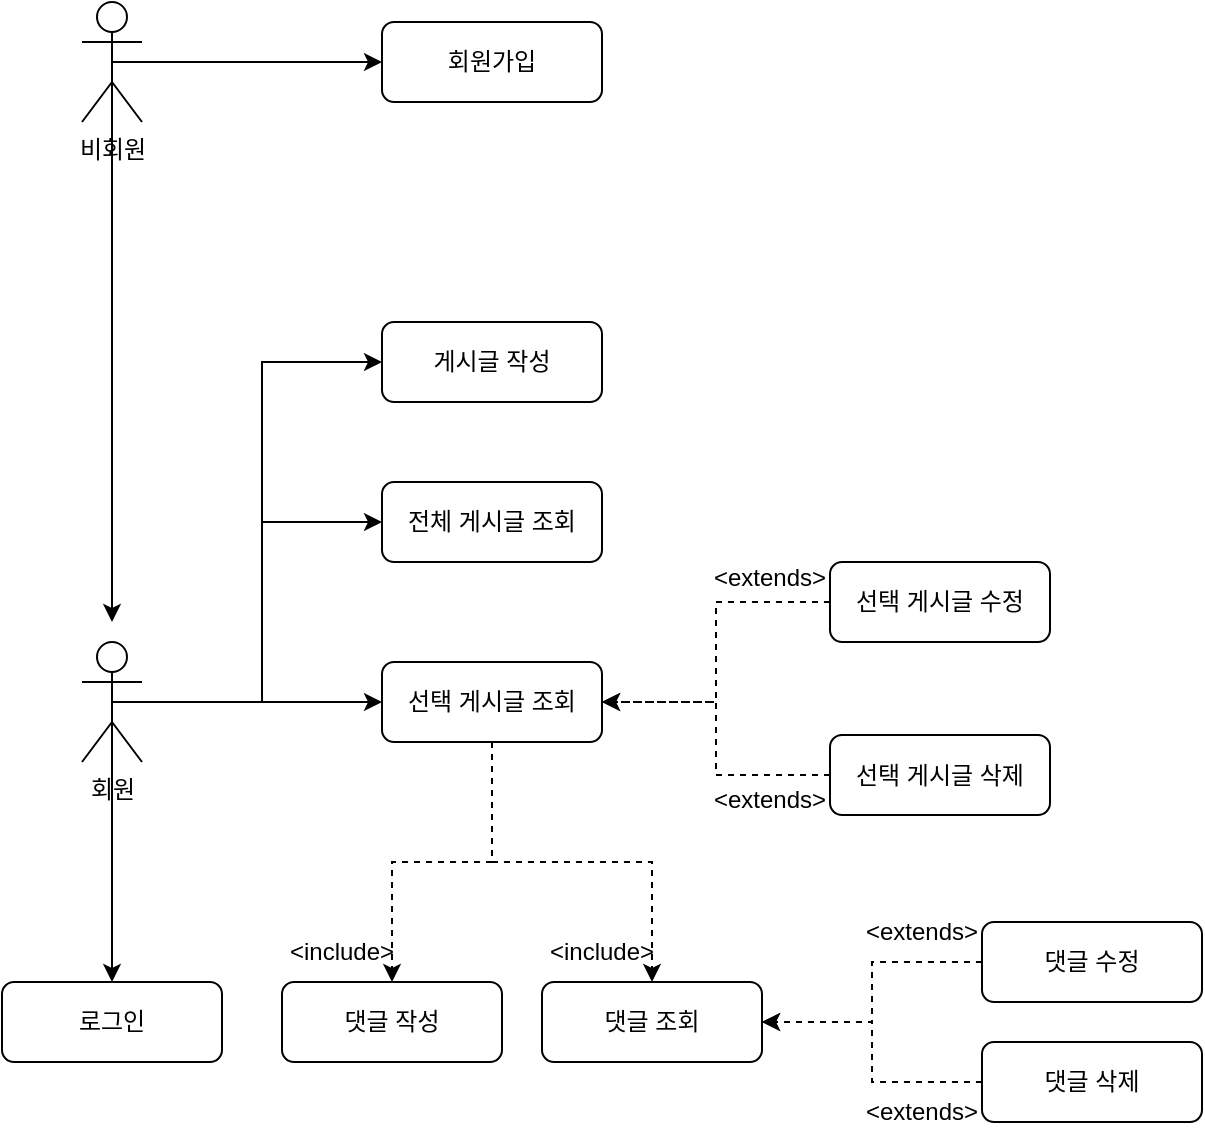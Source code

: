 <mxfile version="24.8.4">
  <diagram id="C5RBs43oDa-KdzZeNtuy" name="Page-1">
    <mxGraphModel dx="1242" dy="785" grid="1" gridSize="10" guides="1" tooltips="1" connect="1" arrows="1" fold="1" page="1" pageScale="1" pageWidth="827" pageHeight="1169" math="0" shadow="0">
      <root>
        <mxCell id="WIyWlLk6GJQsqaUBKTNV-0" />
        <mxCell id="WIyWlLk6GJQsqaUBKTNV-1" parent="WIyWlLk6GJQsqaUBKTNV-0" />
        <mxCell id="j2gXQujpd4SuEo7q7hQ5-22" style="edgeStyle=orthogonalEdgeStyle;rounded=0;orthogonalLoop=1;jettySize=auto;html=1;exitX=0.5;exitY=0.5;exitDx=0;exitDy=0;exitPerimeter=0;" edge="1" parent="WIyWlLk6GJQsqaUBKTNV-1" source="j2gXQujpd4SuEo7q7hQ5-0" target="j2gXQujpd4SuEo7q7hQ5-4">
          <mxGeometry relative="1" as="geometry" />
        </mxCell>
        <mxCell id="j2gXQujpd4SuEo7q7hQ5-30" style="edgeStyle=orthogonalEdgeStyle;rounded=0;orthogonalLoop=1;jettySize=auto;html=1;exitX=0.5;exitY=0.5;exitDx=0;exitDy=0;exitPerimeter=0;" edge="1" parent="WIyWlLk6GJQsqaUBKTNV-1" source="j2gXQujpd4SuEo7q7hQ5-0">
          <mxGeometry relative="1" as="geometry">
            <mxPoint x="125" y="400" as="targetPoint" />
          </mxGeometry>
        </mxCell>
        <mxCell id="j2gXQujpd4SuEo7q7hQ5-0" value="비회원" style="shape=umlActor;verticalLabelPosition=bottom;verticalAlign=top;html=1;outlineConnect=0;" vertex="1" parent="WIyWlLk6GJQsqaUBKTNV-1">
          <mxGeometry x="110" y="90" width="30" height="60" as="geometry" />
        </mxCell>
        <mxCell id="j2gXQujpd4SuEo7q7hQ5-25" style="edgeStyle=orthogonalEdgeStyle;rounded=0;orthogonalLoop=1;jettySize=auto;html=1;exitX=0.5;exitY=0.5;exitDx=0;exitDy=0;exitPerimeter=0;entryX=0;entryY=0.5;entryDx=0;entryDy=0;" edge="1" parent="WIyWlLk6GJQsqaUBKTNV-1" source="j2gXQujpd4SuEo7q7hQ5-3" target="j2gXQujpd4SuEo7q7hQ5-9">
          <mxGeometry relative="1" as="geometry" />
        </mxCell>
        <mxCell id="j2gXQujpd4SuEo7q7hQ5-26" style="edgeStyle=orthogonalEdgeStyle;rounded=0;orthogonalLoop=1;jettySize=auto;html=1;exitX=0.5;exitY=0.5;exitDx=0;exitDy=0;exitPerimeter=0;entryX=0;entryY=0.5;entryDx=0;entryDy=0;" edge="1" parent="WIyWlLk6GJQsqaUBKTNV-1" source="j2gXQujpd4SuEo7q7hQ5-3" target="j2gXQujpd4SuEo7q7hQ5-11">
          <mxGeometry relative="1" as="geometry" />
        </mxCell>
        <mxCell id="j2gXQujpd4SuEo7q7hQ5-27" style="edgeStyle=orthogonalEdgeStyle;rounded=0;orthogonalLoop=1;jettySize=auto;html=1;exitX=0.5;exitY=0.5;exitDx=0;exitDy=0;exitPerimeter=0;entryX=0;entryY=0.5;entryDx=0;entryDy=0;" edge="1" parent="WIyWlLk6GJQsqaUBKTNV-1" source="j2gXQujpd4SuEo7q7hQ5-3" target="j2gXQujpd4SuEo7q7hQ5-10">
          <mxGeometry relative="1" as="geometry" />
        </mxCell>
        <mxCell id="j2gXQujpd4SuEo7q7hQ5-31" style="edgeStyle=orthogonalEdgeStyle;rounded=0;orthogonalLoop=1;jettySize=auto;html=1;exitX=0.5;exitY=0.5;exitDx=0;exitDy=0;exitPerimeter=0;entryX=0.5;entryY=0;entryDx=0;entryDy=0;" edge="1" parent="WIyWlLk6GJQsqaUBKTNV-1" source="j2gXQujpd4SuEo7q7hQ5-3" target="j2gXQujpd4SuEo7q7hQ5-5">
          <mxGeometry relative="1" as="geometry" />
        </mxCell>
        <mxCell id="j2gXQujpd4SuEo7q7hQ5-3" value="회원" style="shape=umlActor;verticalLabelPosition=bottom;verticalAlign=top;html=1;outlineConnect=0;" vertex="1" parent="WIyWlLk6GJQsqaUBKTNV-1">
          <mxGeometry x="110" y="410" width="30" height="60" as="geometry" />
        </mxCell>
        <mxCell id="j2gXQujpd4SuEo7q7hQ5-4" value="회원가입" style="rounded=1;whiteSpace=wrap;html=1;" vertex="1" parent="WIyWlLk6GJQsqaUBKTNV-1">
          <mxGeometry x="260" y="100" width="110" height="40" as="geometry" />
        </mxCell>
        <mxCell id="j2gXQujpd4SuEo7q7hQ5-5" value="로그인" style="rounded=1;whiteSpace=wrap;html=1;" vertex="1" parent="WIyWlLk6GJQsqaUBKTNV-1">
          <mxGeometry x="70" y="580" width="110" height="40" as="geometry" />
        </mxCell>
        <mxCell id="j2gXQujpd4SuEo7q7hQ5-9" value="게시글 작성" style="rounded=1;whiteSpace=wrap;html=1;" vertex="1" parent="WIyWlLk6GJQsqaUBKTNV-1">
          <mxGeometry x="260" y="250" width="110" height="40" as="geometry" />
        </mxCell>
        <mxCell id="j2gXQujpd4SuEo7q7hQ5-49" style="edgeStyle=orthogonalEdgeStyle;rounded=0;orthogonalLoop=1;jettySize=auto;html=1;exitX=0.5;exitY=1;exitDx=0;exitDy=0;entryX=0.5;entryY=0;entryDx=0;entryDy=0;dashed=1;" edge="1" parent="WIyWlLk6GJQsqaUBKTNV-1" source="j2gXQujpd4SuEo7q7hQ5-10" target="j2gXQujpd4SuEo7q7hQ5-16">
          <mxGeometry relative="1" as="geometry" />
        </mxCell>
        <mxCell id="j2gXQujpd4SuEo7q7hQ5-52" style="edgeStyle=orthogonalEdgeStyle;rounded=0;orthogonalLoop=1;jettySize=auto;html=1;exitX=0.5;exitY=1;exitDx=0;exitDy=0;entryX=0.5;entryY=0;entryDx=0;entryDy=0;dashed=1;" edge="1" parent="WIyWlLk6GJQsqaUBKTNV-1" source="j2gXQujpd4SuEo7q7hQ5-10" target="j2gXQujpd4SuEo7q7hQ5-51">
          <mxGeometry relative="1" as="geometry" />
        </mxCell>
        <mxCell id="j2gXQujpd4SuEo7q7hQ5-10" value="선택 게시글 조회" style="rounded=1;whiteSpace=wrap;html=1;" vertex="1" parent="WIyWlLk6GJQsqaUBKTNV-1">
          <mxGeometry x="260" y="420" width="110" height="40" as="geometry" />
        </mxCell>
        <mxCell id="j2gXQujpd4SuEo7q7hQ5-11" value="전체 게시글 조회" style="rounded=1;whiteSpace=wrap;html=1;" vertex="1" parent="WIyWlLk6GJQsqaUBKTNV-1">
          <mxGeometry x="260" y="330" width="110" height="40" as="geometry" />
        </mxCell>
        <mxCell id="j2gXQujpd4SuEo7q7hQ5-36" style="edgeStyle=orthogonalEdgeStyle;rounded=0;orthogonalLoop=1;jettySize=auto;html=1;exitX=0;exitY=0.5;exitDx=0;exitDy=0;entryX=1;entryY=0.5;entryDx=0;entryDy=0;dashed=1;" edge="1" parent="WIyWlLk6GJQsqaUBKTNV-1" source="j2gXQujpd4SuEo7q7hQ5-12" target="j2gXQujpd4SuEo7q7hQ5-10">
          <mxGeometry relative="1" as="geometry" />
        </mxCell>
        <mxCell id="j2gXQujpd4SuEo7q7hQ5-38" style="edgeStyle=orthogonalEdgeStyle;rounded=0;orthogonalLoop=1;jettySize=auto;html=1;exitX=0;exitY=0.5;exitDx=0;exitDy=0;entryX=1;entryY=0.5;entryDx=0;entryDy=0;dashed=1;" edge="1" parent="WIyWlLk6GJQsqaUBKTNV-1" source="j2gXQujpd4SuEo7q7hQ5-13" target="j2gXQujpd4SuEo7q7hQ5-10">
          <mxGeometry relative="1" as="geometry" />
        </mxCell>
        <mxCell id="j2gXQujpd4SuEo7q7hQ5-56" style="edgeStyle=orthogonalEdgeStyle;rounded=0;orthogonalLoop=1;jettySize=auto;html=1;exitX=0;exitY=0.5;exitDx=0;exitDy=0;entryX=1;entryY=0.5;entryDx=0;entryDy=0;dashed=1;" edge="1" parent="WIyWlLk6GJQsqaUBKTNV-1" source="j2gXQujpd4SuEo7q7hQ5-14" target="j2gXQujpd4SuEo7q7hQ5-51">
          <mxGeometry relative="1" as="geometry" />
        </mxCell>
        <mxCell id="j2gXQujpd4SuEo7q7hQ5-14" value="댓글 삭제" style="rounded=1;whiteSpace=wrap;html=1;" vertex="1" parent="WIyWlLk6GJQsqaUBKTNV-1">
          <mxGeometry x="560" y="610" width="110" height="40" as="geometry" />
        </mxCell>
        <mxCell id="j2gXQujpd4SuEo7q7hQ5-55" style="edgeStyle=orthogonalEdgeStyle;rounded=0;orthogonalLoop=1;jettySize=auto;html=1;exitX=0;exitY=0.5;exitDx=0;exitDy=0;entryX=1;entryY=0.5;entryDx=0;entryDy=0;dashed=1;" edge="1" parent="WIyWlLk6GJQsqaUBKTNV-1" source="j2gXQujpd4SuEo7q7hQ5-15" target="j2gXQujpd4SuEo7q7hQ5-51">
          <mxGeometry relative="1" as="geometry" />
        </mxCell>
        <mxCell id="j2gXQujpd4SuEo7q7hQ5-15" value="댓글 수정" style="rounded=1;whiteSpace=wrap;html=1;" vertex="1" parent="WIyWlLk6GJQsqaUBKTNV-1">
          <mxGeometry x="560" y="550" width="110" height="40" as="geometry" />
        </mxCell>
        <mxCell id="j2gXQujpd4SuEo7q7hQ5-16" value="댓글 작성" style="rounded=1;whiteSpace=wrap;html=1;" vertex="1" parent="WIyWlLk6GJQsqaUBKTNV-1">
          <mxGeometry x="210" y="580" width="110" height="40" as="geometry" />
        </mxCell>
        <mxCell id="j2gXQujpd4SuEo7q7hQ5-44" value="&amp;lt;extends&amp;gt;" style="text;html=1;align=center;verticalAlign=middle;whiteSpace=wrap;rounded=0;" vertex="1" parent="WIyWlLk6GJQsqaUBKTNV-1">
          <mxGeometry x="500" y="540" width="60" height="30" as="geometry" />
        </mxCell>
        <mxCell id="j2gXQujpd4SuEo7q7hQ5-45" value="&amp;lt;extends&amp;gt;" style="text;html=1;align=center;verticalAlign=middle;whiteSpace=wrap;rounded=0;" vertex="1" parent="WIyWlLk6GJQsqaUBKTNV-1">
          <mxGeometry x="500" y="630" width="60" height="30" as="geometry" />
        </mxCell>
        <mxCell id="j2gXQujpd4SuEo7q7hQ5-50" value="&amp;lt;include&lt;span style=&quot;background-color: initial;&quot;&gt;&amp;gt;&lt;/span&gt;" style="text;html=1;align=center;verticalAlign=middle;whiteSpace=wrap;rounded=0;" vertex="1" parent="WIyWlLk6GJQsqaUBKTNV-1">
          <mxGeometry x="210" y="550" width="60" height="30" as="geometry" />
        </mxCell>
        <mxCell id="j2gXQujpd4SuEo7q7hQ5-13" value="선택 게시글 삭제" style="rounded=1;whiteSpace=wrap;html=1;" vertex="1" parent="WIyWlLk6GJQsqaUBKTNV-1">
          <mxGeometry x="484" y="456.5" width="110" height="40" as="geometry" />
        </mxCell>
        <mxCell id="j2gXQujpd4SuEo7q7hQ5-41" value="&amp;lt;extends&amp;gt;" style="text;html=1;align=center;verticalAlign=middle;whiteSpace=wrap;rounded=0;" vertex="1" parent="WIyWlLk6GJQsqaUBKTNV-1">
          <mxGeometry x="424" y="473.5" width="60" height="30" as="geometry" />
        </mxCell>
        <mxCell id="j2gXQujpd4SuEo7q7hQ5-12" value="선택 게시글 수정" style="rounded=1;whiteSpace=wrap;html=1;" vertex="1" parent="WIyWlLk6GJQsqaUBKTNV-1">
          <mxGeometry x="484" y="370" width="110" height="40" as="geometry" />
        </mxCell>
        <mxCell id="j2gXQujpd4SuEo7q7hQ5-40" value="&amp;lt;extends&amp;gt;" style="text;html=1;align=center;verticalAlign=middle;whiteSpace=wrap;rounded=0;" vertex="1" parent="WIyWlLk6GJQsqaUBKTNV-1">
          <mxGeometry x="424" y="363" width="60" height="30" as="geometry" />
        </mxCell>
        <mxCell id="j2gXQujpd4SuEo7q7hQ5-51" value="댓글 조회" style="rounded=1;whiteSpace=wrap;html=1;" vertex="1" parent="WIyWlLk6GJQsqaUBKTNV-1">
          <mxGeometry x="340" y="580" width="110" height="40" as="geometry" />
        </mxCell>
        <mxCell id="j2gXQujpd4SuEo7q7hQ5-53" value="&amp;lt;include&lt;span style=&quot;background-color: initial;&quot;&gt;&amp;gt;&lt;/span&gt;" style="text;html=1;align=center;verticalAlign=middle;whiteSpace=wrap;rounded=0;" vertex="1" parent="WIyWlLk6GJQsqaUBKTNV-1">
          <mxGeometry x="340" y="550" width="60" height="30" as="geometry" />
        </mxCell>
      </root>
    </mxGraphModel>
  </diagram>
</mxfile>
